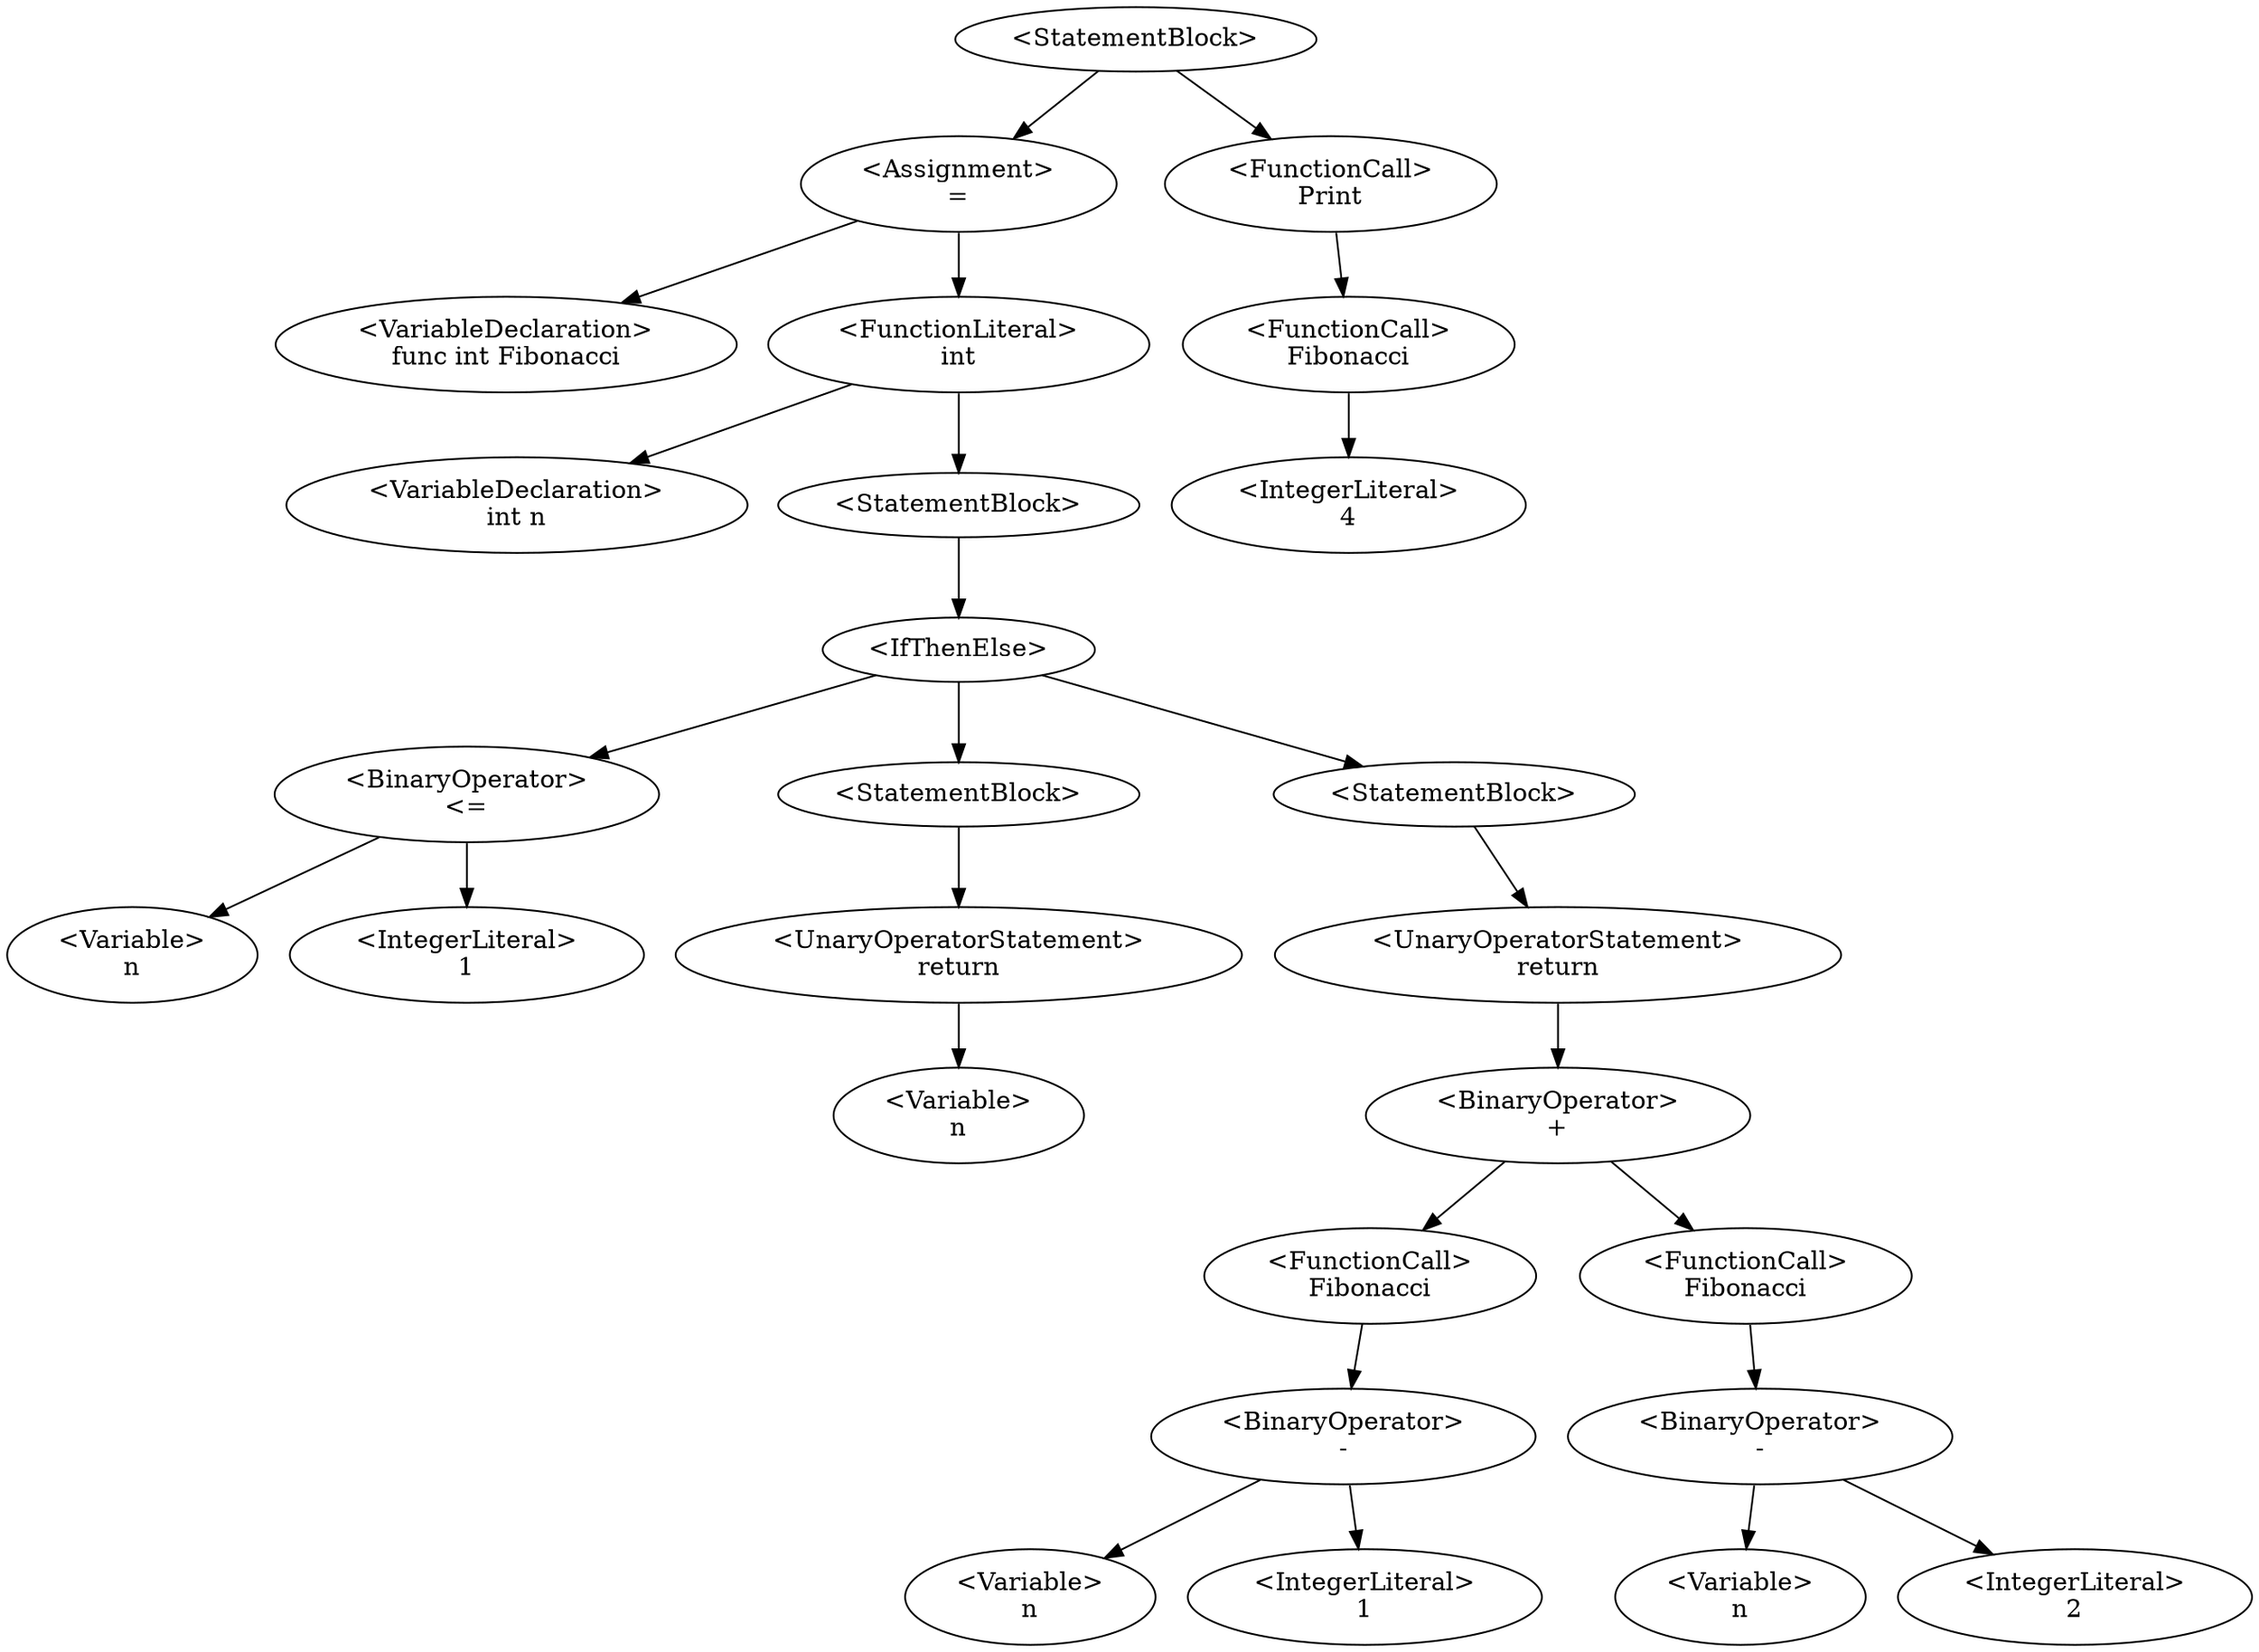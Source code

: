digraph G {
0 [label="<StatementBlock>"];0->2;0->27;
2 [label="<Assignment>\n="];2->1;2->3;
1 [label="<VariableDeclaration>\nfunc int Fibonacci"];
3 [label="<FunctionLiteral>
int"];3->4;3->5;
4 [label="<VariableDeclaration>\nint n"];
5 [label="<StatementBlock>"];5->6;
6 [label="<IfThenElse>"];6->8;6->10;6->13;
8 [label="<BinaryOperator>\n<="];8->7;8->9;
7 [label="<Variable>\nn"];
9 [label="<IntegerLiteral>\n1"];
10 [label="<StatementBlock>"];10->11;
11 [label="<UnaryOperatorStatement>\nreturn"];11->12;
12 [label="<Variable>\nn"];
13 [label="<StatementBlock>"];13->14;
14 [label="<UnaryOperatorStatement>\nreturn"];14->20;
20 [label="<BinaryOperator>\n+"];20->16;20->22;
16 [label="<FunctionCall>\nFibonacci"];16->18;
18 [label="<BinaryOperator>\n-"];18->17;18->19;
17 [label="<Variable>\nn"];
19 [label="<IntegerLiteral>\n1"];
22 [label="<FunctionCall>\nFibonacci"];22->24;
24 [label="<BinaryOperator>\n-"];24->23;24->25;
23 [label="<Variable>\nn"];
25 [label="<IntegerLiteral>\n2"];
27 [label="<FunctionCall>\nPrint"];27->29;
29 [label="<FunctionCall>\nFibonacci"];29->30;
30 [label="<IntegerLiteral>\n4"];
}